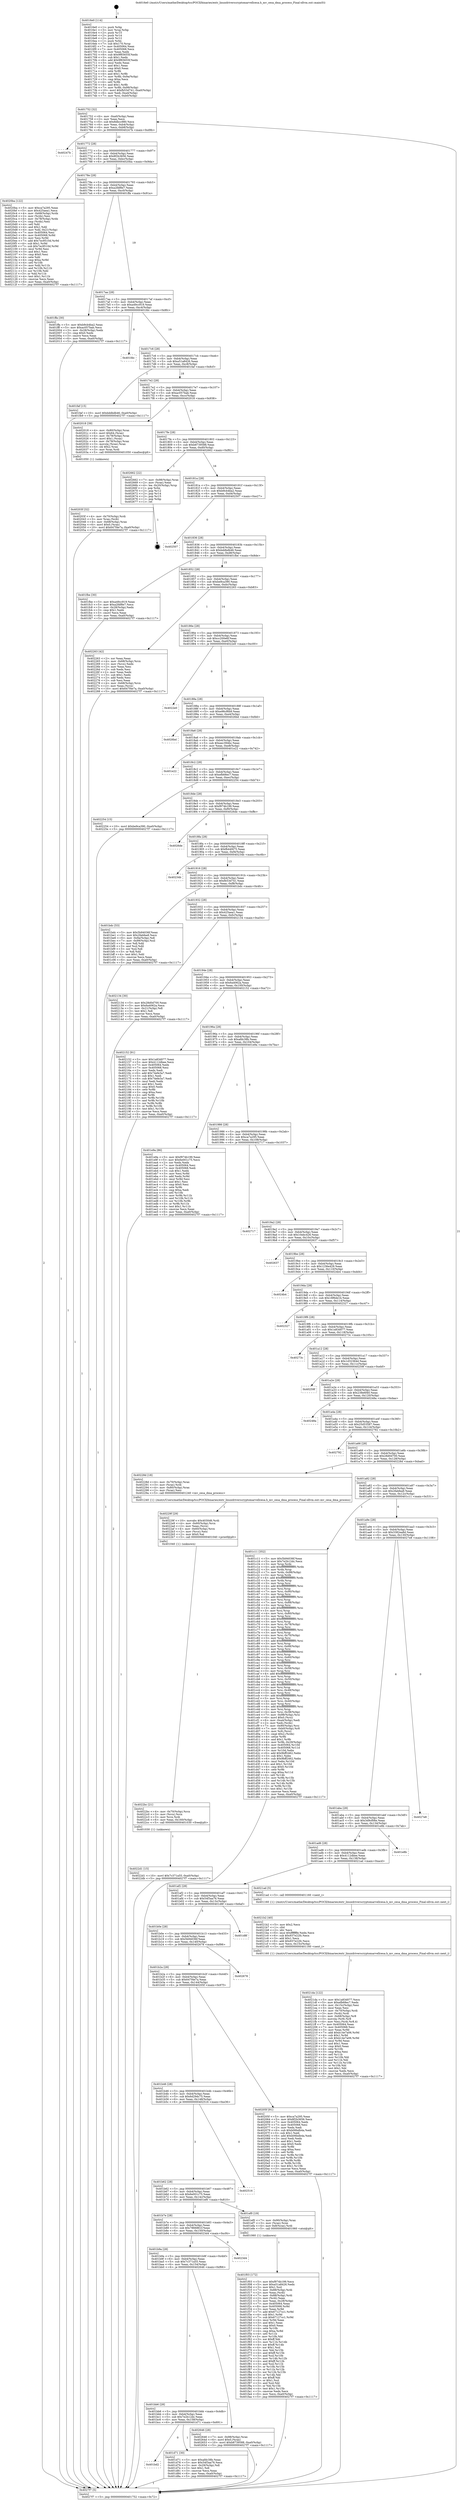 digraph "0x4016e0" {
  label = "0x4016e0 (/mnt/c/Users/mathe/Desktop/tcc/POCII/binaries/extr_linuxdriverscryptomarvellcesa.h_mv_cesa_dma_process_Final-ollvm.out::main(0))"
  labelloc = "t"
  node[shape=record]

  Entry [label="",width=0.3,height=0.3,shape=circle,fillcolor=black,style=filled]
  "0x401752" [label="{
     0x401752 [32]\l
     | [instrs]\l
     &nbsp;&nbsp;0x401752 \<+6\>: mov -0xa0(%rbp),%eax\l
     &nbsp;&nbsp;0x401758 \<+2\>: mov %eax,%ecx\l
     &nbsp;&nbsp;0x40175a \<+6\>: sub $0x8dbcc980,%ecx\l
     &nbsp;&nbsp;0x401760 \<+6\>: mov %eax,-0xb4(%rbp)\l
     &nbsp;&nbsp;0x401766 \<+6\>: mov %ecx,-0xb8(%rbp)\l
     &nbsp;&nbsp;0x40176c \<+6\>: je 000000000040247b \<main+0xd9b\>\l
  }"]
  "0x40247b" [label="{
     0x40247b\l
  }", style=dashed]
  "0x401772" [label="{
     0x401772 [28]\l
     | [instrs]\l
     &nbsp;&nbsp;0x401772 \<+5\>: jmp 0000000000401777 \<main+0x97\>\l
     &nbsp;&nbsp;0x401777 \<+6\>: mov -0xb4(%rbp),%eax\l
     &nbsp;&nbsp;0x40177d \<+5\>: sub $0x8f2b3656,%eax\l
     &nbsp;&nbsp;0x401782 \<+6\>: mov %eax,-0xbc(%rbp)\l
     &nbsp;&nbsp;0x401788 \<+6\>: je 00000000004020ba \<main+0x9da\>\l
  }"]
  Exit [label="",width=0.3,height=0.3,shape=circle,fillcolor=black,style=filled,peripheries=2]
  "0x4020ba" [label="{
     0x4020ba [122]\l
     | [instrs]\l
     &nbsp;&nbsp;0x4020ba \<+5\>: mov $0xca7a295,%eax\l
     &nbsp;&nbsp;0x4020bf \<+5\>: mov $0x425aea1,%ecx\l
     &nbsp;&nbsp;0x4020c4 \<+4\>: mov -0x68(%rbp),%rdx\l
     &nbsp;&nbsp;0x4020c8 \<+2\>: mov (%rdx),%esi\l
     &nbsp;&nbsp;0x4020ca \<+4\>: mov -0x78(%rbp),%rdx\l
     &nbsp;&nbsp;0x4020ce \<+2\>: cmp (%rdx),%esi\l
     &nbsp;&nbsp;0x4020d0 \<+4\>: setl %dil\l
     &nbsp;&nbsp;0x4020d4 \<+4\>: and $0x1,%dil\l
     &nbsp;&nbsp;0x4020d8 \<+4\>: mov %dil,-0x21(%rbp)\l
     &nbsp;&nbsp;0x4020dc \<+7\>: mov 0x405064,%esi\l
     &nbsp;&nbsp;0x4020e3 \<+8\>: mov 0x405068,%r8d\l
     &nbsp;&nbsp;0x4020eb \<+3\>: mov %esi,%r9d\l
     &nbsp;&nbsp;0x4020ee \<+7\>: add $0x7ec9510d,%r9d\l
     &nbsp;&nbsp;0x4020f5 \<+4\>: sub $0x1,%r9d\l
     &nbsp;&nbsp;0x4020f9 \<+7\>: sub $0x7ec9510d,%r9d\l
     &nbsp;&nbsp;0x402100 \<+4\>: imul %r9d,%esi\l
     &nbsp;&nbsp;0x402104 \<+3\>: and $0x1,%esi\l
     &nbsp;&nbsp;0x402107 \<+3\>: cmp $0x0,%esi\l
     &nbsp;&nbsp;0x40210a \<+4\>: sete %dil\l
     &nbsp;&nbsp;0x40210e \<+4\>: cmp $0xa,%r8d\l
     &nbsp;&nbsp;0x402112 \<+4\>: setl %r10b\l
     &nbsp;&nbsp;0x402116 \<+3\>: mov %dil,%r11b\l
     &nbsp;&nbsp;0x402119 \<+3\>: and %r10b,%r11b\l
     &nbsp;&nbsp;0x40211c \<+3\>: xor %r10b,%dil\l
     &nbsp;&nbsp;0x40211f \<+3\>: or %dil,%r11b\l
     &nbsp;&nbsp;0x402122 \<+4\>: test $0x1,%r11b\l
     &nbsp;&nbsp;0x402126 \<+3\>: cmovne %ecx,%eax\l
     &nbsp;&nbsp;0x402129 \<+6\>: mov %eax,-0xa0(%rbp)\l
     &nbsp;&nbsp;0x40212f \<+5\>: jmp 00000000004027f7 \<main+0x1117\>\l
  }"]
  "0x40178e" [label="{
     0x40178e [28]\l
     | [instrs]\l
     &nbsp;&nbsp;0x40178e \<+5\>: jmp 0000000000401793 \<main+0xb3\>\l
     &nbsp;&nbsp;0x401793 \<+6\>: mov -0xb4(%rbp),%eax\l
     &nbsp;&nbsp;0x401799 \<+5\>: sub $0xa2fdf8e7,%eax\l
     &nbsp;&nbsp;0x40179e \<+6\>: mov %eax,-0xc0(%rbp)\l
     &nbsp;&nbsp;0x4017a4 \<+6\>: je 0000000000401ffa \<main+0x91a\>\l
  }"]
  "0x4022d1" [label="{
     0x4022d1 [15]\l
     | [instrs]\l
     &nbsp;&nbsp;0x4022d1 \<+10\>: movl $0x7c371a55,-0xa0(%rbp)\l
     &nbsp;&nbsp;0x4022db \<+5\>: jmp 00000000004027f7 \<main+0x1117\>\l
  }"]
  "0x401ffa" [label="{
     0x401ffa [30]\l
     | [instrs]\l
     &nbsp;&nbsp;0x401ffa \<+5\>: mov $0xb9cb4ba2,%eax\l
     &nbsp;&nbsp;0x401fff \<+5\>: mov $0xac057bab,%ecx\l
     &nbsp;&nbsp;0x402004 \<+3\>: mov -0x28(%rbp),%edx\l
     &nbsp;&nbsp;0x402007 \<+3\>: cmp $0x0,%edx\l
     &nbsp;&nbsp;0x40200a \<+3\>: cmove %ecx,%eax\l
     &nbsp;&nbsp;0x40200d \<+6\>: mov %eax,-0xa0(%rbp)\l
     &nbsp;&nbsp;0x402013 \<+5\>: jmp 00000000004027f7 \<main+0x1117\>\l
  }"]
  "0x4017aa" [label="{
     0x4017aa [28]\l
     | [instrs]\l
     &nbsp;&nbsp;0x4017aa \<+5\>: jmp 00000000004017af \<main+0xcf\>\l
     &nbsp;&nbsp;0x4017af \<+6\>: mov -0xb4(%rbp),%eax\l
     &nbsp;&nbsp;0x4017b5 \<+5\>: sub $0xa49cc919,%eax\l
     &nbsp;&nbsp;0x4017ba \<+6\>: mov %eax,-0xc4(%rbp)\l
     &nbsp;&nbsp;0x4017c0 \<+6\>: je 0000000000401fdc \<main+0x8fc\>\l
  }"]
  "0x4022bc" [label="{
     0x4022bc [21]\l
     | [instrs]\l
     &nbsp;&nbsp;0x4022bc \<+4\>: mov -0x70(%rbp),%rcx\l
     &nbsp;&nbsp;0x4022c0 \<+3\>: mov (%rcx),%rcx\l
     &nbsp;&nbsp;0x4022c3 \<+3\>: mov %rcx,%rdi\l
     &nbsp;&nbsp;0x4022c6 \<+6\>: mov %eax,-0x160(%rbp)\l
     &nbsp;&nbsp;0x4022cc \<+5\>: call 0000000000401030 \<free@plt\>\l
     | [calls]\l
     &nbsp;&nbsp;0x401030 \{1\} (unknown)\l
  }"]
  "0x401fdc" [label="{
     0x401fdc\l
  }", style=dashed]
  "0x4017c6" [label="{
     0x4017c6 [28]\l
     | [instrs]\l
     &nbsp;&nbsp;0x4017c6 \<+5\>: jmp 00000000004017cb \<main+0xeb\>\l
     &nbsp;&nbsp;0x4017cb \<+6\>: mov -0xb4(%rbp),%eax\l
     &nbsp;&nbsp;0x4017d1 \<+5\>: sub $0xa51a8426,%eax\l
     &nbsp;&nbsp;0x4017d6 \<+6\>: mov %eax,-0xc8(%rbp)\l
     &nbsp;&nbsp;0x4017dc \<+6\>: je 0000000000401faf \<main+0x8cf\>\l
  }"]
  "0x40229f" [label="{
     0x40229f [29]\l
     | [instrs]\l
     &nbsp;&nbsp;0x40229f \<+10\>: movabs $0x4030d6,%rdi\l
     &nbsp;&nbsp;0x4022a9 \<+4\>: mov -0x60(%rbp),%rcx\l
     &nbsp;&nbsp;0x4022ad \<+2\>: mov %eax,(%rcx)\l
     &nbsp;&nbsp;0x4022af \<+4\>: mov -0x60(%rbp),%rcx\l
     &nbsp;&nbsp;0x4022b3 \<+2\>: mov (%rcx),%esi\l
     &nbsp;&nbsp;0x4022b5 \<+2\>: mov $0x0,%al\l
     &nbsp;&nbsp;0x4022b7 \<+5\>: call 0000000000401040 \<printf@plt\>\l
     | [calls]\l
     &nbsp;&nbsp;0x401040 \{1\} (unknown)\l
  }"]
  "0x401faf" [label="{
     0x401faf [15]\l
     | [instrs]\l
     &nbsp;&nbsp;0x401faf \<+10\>: movl $0xbddbdb46,-0xa0(%rbp)\l
     &nbsp;&nbsp;0x401fb9 \<+5\>: jmp 00000000004027f7 \<main+0x1117\>\l
  }"]
  "0x4017e2" [label="{
     0x4017e2 [28]\l
     | [instrs]\l
     &nbsp;&nbsp;0x4017e2 \<+5\>: jmp 00000000004017e7 \<main+0x107\>\l
     &nbsp;&nbsp;0x4017e7 \<+6\>: mov -0xb4(%rbp),%eax\l
     &nbsp;&nbsp;0x4017ed \<+5\>: sub $0xac057bab,%eax\l
     &nbsp;&nbsp;0x4017f2 \<+6\>: mov %eax,-0xcc(%rbp)\l
     &nbsp;&nbsp;0x4017f8 \<+6\>: je 0000000000402018 \<main+0x938\>\l
  }"]
  "0x4021da" [label="{
     0x4021da [122]\l
     | [instrs]\l
     &nbsp;&nbsp;0x4021da \<+5\>: mov $0x1a83d077,%ecx\l
     &nbsp;&nbsp;0x4021df \<+5\>: mov $0xefb68ec7,%edx\l
     &nbsp;&nbsp;0x4021e4 \<+6\>: mov -0x15c(%rbp),%esi\l
     &nbsp;&nbsp;0x4021ea \<+3\>: imul %eax,%esi\l
     &nbsp;&nbsp;0x4021ed \<+4\>: mov -0x70(%rbp),%rdi\l
     &nbsp;&nbsp;0x4021f1 \<+3\>: mov (%rdi),%rdi\l
     &nbsp;&nbsp;0x4021f4 \<+4\>: mov -0x68(%rbp),%r8\l
     &nbsp;&nbsp;0x4021f8 \<+3\>: movslq (%r8),%r8\l
     &nbsp;&nbsp;0x4021fb \<+4\>: mov %esi,(%rdi,%r8,4)\l
     &nbsp;&nbsp;0x4021ff \<+7\>: mov 0x405064,%eax\l
     &nbsp;&nbsp;0x402206 \<+7\>: mov 0x405068,%esi\l
     &nbsp;&nbsp;0x40220d \<+3\>: mov %eax,%r9d\l
     &nbsp;&nbsp;0x402210 \<+7\>: add $0xb14e7a06,%r9d\l
     &nbsp;&nbsp;0x402217 \<+4\>: sub $0x1,%r9d\l
     &nbsp;&nbsp;0x40221b \<+7\>: sub $0xb14e7a06,%r9d\l
     &nbsp;&nbsp;0x402222 \<+4\>: imul %r9d,%eax\l
     &nbsp;&nbsp;0x402226 \<+3\>: and $0x1,%eax\l
     &nbsp;&nbsp;0x402229 \<+3\>: cmp $0x0,%eax\l
     &nbsp;&nbsp;0x40222c \<+4\>: sete %r10b\l
     &nbsp;&nbsp;0x402230 \<+3\>: cmp $0xa,%esi\l
     &nbsp;&nbsp;0x402233 \<+4\>: setl %r11b\l
     &nbsp;&nbsp;0x402237 \<+3\>: mov %r10b,%bl\l
     &nbsp;&nbsp;0x40223a \<+3\>: and %r11b,%bl\l
     &nbsp;&nbsp;0x40223d \<+3\>: xor %r11b,%r10b\l
     &nbsp;&nbsp;0x402240 \<+3\>: or %r10b,%bl\l
     &nbsp;&nbsp;0x402243 \<+3\>: test $0x1,%bl\l
     &nbsp;&nbsp;0x402246 \<+3\>: cmovne %edx,%ecx\l
     &nbsp;&nbsp;0x402249 \<+6\>: mov %ecx,-0xa0(%rbp)\l
     &nbsp;&nbsp;0x40224f \<+5\>: jmp 00000000004027f7 \<main+0x1117\>\l
  }"]
  "0x402018" [label="{
     0x402018 [39]\l
     | [instrs]\l
     &nbsp;&nbsp;0x402018 \<+4\>: mov -0x80(%rbp),%rax\l
     &nbsp;&nbsp;0x40201c \<+6\>: movl $0x64,(%rax)\l
     &nbsp;&nbsp;0x402022 \<+4\>: mov -0x78(%rbp),%rax\l
     &nbsp;&nbsp;0x402026 \<+6\>: movl $0x1,(%rax)\l
     &nbsp;&nbsp;0x40202c \<+4\>: mov -0x78(%rbp),%rax\l
     &nbsp;&nbsp;0x402030 \<+3\>: movslq (%rax),%rax\l
     &nbsp;&nbsp;0x402033 \<+4\>: shl $0x2,%rax\l
     &nbsp;&nbsp;0x402037 \<+3\>: mov %rax,%rdi\l
     &nbsp;&nbsp;0x40203a \<+5\>: call 0000000000401050 \<malloc@plt\>\l
     | [calls]\l
     &nbsp;&nbsp;0x401050 \{1\} (unknown)\l
  }"]
  "0x4017fe" [label="{
     0x4017fe [28]\l
     | [instrs]\l
     &nbsp;&nbsp;0x4017fe \<+5\>: jmp 0000000000401803 \<main+0x123\>\l
     &nbsp;&nbsp;0x401803 \<+6\>: mov -0xb4(%rbp),%eax\l
     &nbsp;&nbsp;0x401809 \<+5\>: sub $0xb8739588,%eax\l
     &nbsp;&nbsp;0x40180e \<+6\>: mov %eax,-0xd0(%rbp)\l
     &nbsp;&nbsp;0x401814 \<+6\>: je 0000000000402662 \<main+0xf82\>\l
  }"]
  "0x4021b2" [label="{
     0x4021b2 [40]\l
     | [instrs]\l
     &nbsp;&nbsp;0x4021b2 \<+5\>: mov $0x2,%ecx\l
     &nbsp;&nbsp;0x4021b7 \<+1\>: cltd\l
     &nbsp;&nbsp;0x4021b8 \<+2\>: idiv %ecx\l
     &nbsp;&nbsp;0x4021ba \<+6\>: imul $0xfffffffe,%edx,%ecx\l
     &nbsp;&nbsp;0x4021c0 \<+6\>: sub $0x937e22fc,%ecx\l
     &nbsp;&nbsp;0x4021c6 \<+3\>: add $0x1,%ecx\l
     &nbsp;&nbsp;0x4021c9 \<+6\>: add $0x937e22fc,%ecx\l
     &nbsp;&nbsp;0x4021cf \<+6\>: mov %ecx,-0x15c(%rbp)\l
     &nbsp;&nbsp;0x4021d5 \<+5\>: call 0000000000401160 \<next_i\>\l
     | [calls]\l
     &nbsp;&nbsp;0x401160 \{1\} (/mnt/c/Users/mathe/Desktop/tcc/POCII/binaries/extr_linuxdriverscryptomarvellcesa.h_mv_cesa_dma_process_Final-ollvm.out::next_i)\l
  }"]
  "0x402662" [label="{
     0x402662 [22]\l
     | [instrs]\l
     &nbsp;&nbsp;0x402662 \<+7\>: mov -0x98(%rbp),%rax\l
     &nbsp;&nbsp;0x402669 \<+2\>: mov (%rax),%eax\l
     &nbsp;&nbsp;0x40266b \<+4\>: lea -0x20(%rbp),%rsp\l
     &nbsp;&nbsp;0x40266f \<+1\>: pop %rbx\l
     &nbsp;&nbsp;0x402670 \<+2\>: pop %r12\l
     &nbsp;&nbsp;0x402672 \<+2\>: pop %r14\l
     &nbsp;&nbsp;0x402674 \<+2\>: pop %r15\l
     &nbsp;&nbsp;0x402676 \<+1\>: pop %rbp\l
     &nbsp;&nbsp;0x402677 \<+1\>: ret\l
  }"]
  "0x40181a" [label="{
     0x40181a [28]\l
     | [instrs]\l
     &nbsp;&nbsp;0x40181a \<+5\>: jmp 000000000040181f \<main+0x13f\>\l
     &nbsp;&nbsp;0x40181f \<+6\>: mov -0xb4(%rbp),%eax\l
     &nbsp;&nbsp;0x401825 \<+5\>: sub $0xb9cb4ba2,%eax\l
     &nbsp;&nbsp;0x40182a \<+6\>: mov %eax,-0xd4(%rbp)\l
     &nbsp;&nbsp;0x401830 \<+6\>: je 0000000000402507 \<main+0xe27\>\l
  }"]
  "0x40203f" [label="{
     0x40203f [32]\l
     | [instrs]\l
     &nbsp;&nbsp;0x40203f \<+4\>: mov -0x70(%rbp),%rdi\l
     &nbsp;&nbsp;0x402043 \<+3\>: mov %rax,(%rdi)\l
     &nbsp;&nbsp;0x402046 \<+4\>: mov -0x68(%rbp),%rax\l
     &nbsp;&nbsp;0x40204a \<+6\>: movl $0x0,(%rax)\l
     &nbsp;&nbsp;0x402050 \<+10\>: movl $0x647f4e7a,-0xa0(%rbp)\l
     &nbsp;&nbsp;0x40205a \<+5\>: jmp 00000000004027f7 \<main+0x1117\>\l
  }"]
  "0x402507" [label="{
     0x402507\l
  }", style=dashed]
  "0x401836" [label="{
     0x401836 [28]\l
     | [instrs]\l
     &nbsp;&nbsp;0x401836 \<+5\>: jmp 000000000040183b \<main+0x15b\>\l
     &nbsp;&nbsp;0x40183b \<+6\>: mov -0xb4(%rbp),%eax\l
     &nbsp;&nbsp;0x401841 \<+5\>: sub $0xbddbdb46,%eax\l
     &nbsp;&nbsp;0x401846 \<+6\>: mov %eax,-0xd8(%rbp)\l
     &nbsp;&nbsp;0x40184c \<+6\>: je 0000000000401fbe \<main+0x8de\>\l
  }"]
  "0x401f03" [label="{
     0x401f03 [172]\l
     | [instrs]\l
     &nbsp;&nbsp;0x401f03 \<+5\>: mov $0xf974b199,%ecx\l
     &nbsp;&nbsp;0x401f08 \<+5\>: mov $0xa51a8426,%edx\l
     &nbsp;&nbsp;0x401f0d \<+3\>: mov $0x1,%sil\l
     &nbsp;&nbsp;0x401f10 \<+7\>: mov -0x88(%rbp),%rdi\l
     &nbsp;&nbsp;0x401f17 \<+2\>: mov %eax,(%rdi)\l
     &nbsp;&nbsp;0x401f19 \<+7\>: mov -0x88(%rbp),%rdi\l
     &nbsp;&nbsp;0x401f20 \<+2\>: mov (%rdi),%eax\l
     &nbsp;&nbsp;0x401f22 \<+3\>: mov %eax,-0x28(%rbp)\l
     &nbsp;&nbsp;0x401f25 \<+7\>: mov 0x405064,%eax\l
     &nbsp;&nbsp;0x401f2c \<+8\>: mov 0x405068,%r8d\l
     &nbsp;&nbsp;0x401f34 \<+3\>: mov %eax,%r9d\l
     &nbsp;&nbsp;0x401f37 \<+7\>: add $0x67127cc1,%r9d\l
     &nbsp;&nbsp;0x401f3e \<+4\>: sub $0x1,%r9d\l
     &nbsp;&nbsp;0x401f42 \<+7\>: sub $0x67127cc1,%r9d\l
     &nbsp;&nbsp;0x401f49 \<+4\>: imul %r9d,%eax\l
     &nbsp;&nbsp;0x401f4d \<+3\>: and $0x1,%eax\l
     &nbsp;&nbsp;0x401f50 \<+3\>: cmp $0x0,%eax\l
     &nbsp;&nbsp;0x401f53 \<+4\>: sete %r10b\l
     &nbsp;&nbsp;0x401f57 \<+4\>: cmp $0xa,%r8d\l
     &nbsp;&nbsp;0x401f5b \<+4\>: setl %r11b\l
     &nbsp;&nbsp;0x401f5f \<+3\>: mov %r10b,%bl\l
     &nbsp;&nbsp;0x401f62 \<+3\>: xor $0xff,%bl\l
     &nbsp;&nbsp;0x401f65 \<+3\>: mov %r11b,%r14b\l
     &nbsp;&nbsp;0x401f68 \<+4\>: xor $0xff,%r14b\l
     &nbsp;&nbsp;0x401f6c \<+4\>: xor $0x1,%sil\l
     &nbsp;&nbsp;0x401f70 \<+3\>: mov %bl,%r15b\l
     &nbsp;&nbsp;0x401f73 \<+4\>: and $0xff,%r15b\l
     &nbsp;&nbsp;0x401f77 \<+3\>: and %sil,%r10b\l
     &nbsp;&nbsp;0x401f7a \<+3\>: mov %r14b,%r12b\l
     &nbsp;&nbsp;0x401f7d \<+4\>: and $0xff,%r12b\l
     &nbsp;&nbsp;0x401f81 \<+3\>: and %sil,%r11b\l
     &nbsp;&nbsp;0x401f84 \<+3\>: or %r10b,%r15b\l
     &nbsp;&nbsp;0x401f87 \<+3\>: or %r11b,%r12b\l
     &nbsp;&nbsp;0x401f8a \<+3\>: xor %r12b,%r15b\l
     &nbsp;&nbsp;0x401f8d \<+3\>: or %r14b,%bl\l
     &nbsp;&nbsp;0x401f90 \<+3\>: xor $0xff,%bl\l
     &nbsp;&nbsp;0x401f93 \<+4\>: or $0x1,%sil\l
     &nbsp;&nbsp;0x401f97 \<+3\>: and %sil,%bl\l
     &nbsp;&nbsp;0x401f9a \<+3\>: or %bl,%r15b\l
     &nbsp;&nbsp;0x401f9d \<+4\>: test $0x1,%r15b\l
     &nbsp;&nbsp;0x401fa1 \<+3\>: cmovne %edx,%ecx\l
     &nbsp;&nbsp;0x401fa4 \<+6\>: mov %ecx,-0xa0(%rbp)\l
     &nbsp;&nbsp;0x401faa \<+5\>: jmp 00000000004027f7 \<main+0x1117\>\l
  }"]
  "0x401fbe" [label="{
     0x401fbe [30]\l
     | [instrs]\l
     &nbsp;&nbsp;0x401fbe \<+5\>: mov $0xa49cc919,%eax\l
     &nbsp;&nbsp;0x401fc3 \<+5\>: mov $0xa2fdf8e7,%ecx\l
     &nbsp;&nbsp;0x401fc8 \<+3\>: mov -0x28(%rbp),%edx\l
     &nbsp;&nbsp;0x401fcb \<+3\>: cmp $0x1,%edx\l
     &nbsp;&nbsp;0x401fce \<+3\>: cmovl %ecx,%eax\l
     &nbsp;&nbsp;0x401fd1 \<+6\>: mov %eax,-0xa0(%rbp)\l
     &nbsp;&nbsp;0x401fd7 \<+5\>: jmp 00000000004027f7 \<main+0x1117\>\l
  }"]
  "0x401852" [label="{
     0x401852 [28]\l
     | [instrs]\l
     &nbsp;&nbsp;0x401852 \<+5\>: jmp 0000000000401857 \<main+0x177\>\l
     &nbsp;&nbsp;0x401857 \<+6\>: mov -0xb4(%rbp),%eax\l
     &nbsp;&nbsp;0x40185d \<+5\>: sub $0xbe9ca390,%eax\l
     &nbsp;&nbsp;0x401862 \<+6\>: mov %eax,-0xdc(%rbp)\l
     &nbsp;&nbsp;0x401868 \<+6\>: je 0000000000402263 \<main+0xb83\>\l
  }"]
  "0x401bd2" [label="{
     0x401bd2\l
  }", style=dashed]
  "0x402263" [label="{
     0x402263 [42]\l
     | [instrs]\l
     &nbsp;&nbsp;0x402263 \<+2\>: xor %eax,%eax\l
     &nbsp;&nbsp;0x402265 \<+4\>: mov -0x68(%rbp),%rcx\l
     &nbsp;&nbsp;0x402269 \<+2\>: mov (%rcx),%edx\l
     &nbsp;&nbsp;0x40226b \<+2\>: mov %eax,%esi\l
     &nbsp;&nbsp;0x40226d \<+2\>: sub %edx,%esi\l
     &nbsp;&nbsp;0x40226f \<+2\>: mov %eax,%edx\l
     &nbsp;&nbsp;0x402271 \<+3\>: sub $0x1,%edx\l
     &nbsp;&nbsp;0x402274 \<+2\>: add %edx,%esi\l
     &nbsp;&nbsp;0x402276 \<+2\>: sub %esi,%eax\l
     &nbsp;&nbsp;0x402278 \<+4\>: mov -0x68(%rbp),%rcx\l
     &nbsp;&nbsp;0x40227c \<+2\>: mov %eax,(%rcx)\l
     &nbsp;&nbsp;0x40227e \<+10\>: movl $0x647f4e7a,-0xa0(%rbp)\l
     &nbsp;&nbsp;0x402288 \<+5\>: jmp 00000000004027f7 \<main+0x1117\>\l
  }"]
  "0x40186e" [label="{
     0x40186e [28]\l
     | [instrs]\l
     &nbsp;&nbsp;0x40186e \<+5\>: jmp 0000000000401873 \<main+0x193\>\l
     &nbsp;&nbsp;0x401873 \<+6\>: mov -0xb4(%rbp),%eax\l
     &nbsp;&nbsp;0x401879 \<+5\>: sub $0xcc200e6f,%eax\l
     &nbsp;&nbsp;0x40187e \<+6\>: mov %eax,-0xe0(%rbp)\l
     &nbsp;&nbsp;0x401884 \<+6\>: je 00000000004022e0 \<main+0xc00\>\l
  }"]
  "0x401d71" [label="{
     0x401d71 [30]\l
     | [instrs]\l
     &nbsp;&nbsp;0x401d71 \<+5\>: mov $0xafdc38b,%eax\l
     &nbsp;&nbsp;0x401d76 \<+5\>: mov $0x54f3aa76,%ecx\l
     &nbsp;&nbsp;0x401d7b \<+3\>: mov -0x29(%rbp),%dl\l
     &nbsp;&nbsp;0x401d7e \<+3\>: test $0x1,%dl\l
     &nbsp;&nbsp;0x401d81 \<+3\>: cmovne %ecx,%eax\l
     &nbsp;&nbsp;0x401d84 \<+6\>: mov %eax,-0xa0(%rbp)\l
     &nbsp;&nbsp;0x401d8a \<+5\>: jmp 00000000004027f7 \<main+0x1117\>\l
  }"]
  "0x4022e0" [label="{
     0x4022e0\l
  }", style=dashed]
  "0x40188a" [label="{
     0x40188a [28]\l
     | [instrs]\l
     &nbsp;&nbsp;0x40188a \<+5\>: jmp 000000000040188f \<main+0x1af\>\l
     &nbsp;&nbsp;0x40188f \<+6\>: mov -0xb4(%rbp),%eax\l
     &nbsp;&nbsp;0x401895 \<+5\>: sub $0xe96cf6b9,%eax\l
     &nbsp;&nbsp;0x40189a \<+6\>: mov %eax,-0xe4(%rbp)\l
     &nbsp;&nbsp;0x4018a0 \<+6\>: je 00000000004026bd \<main+0xfdd\>\l
  }"]
  "0x401bb6" [label="{
     0x401bb6 [28]\l
     | [instrs]\l
     &nbsp;&nbsp;0x401bb6 \<+5\>: jmp 0000000000401bbb \<main+0x4db\>\l
     &nbsp;&nbsp;0x401bbb \<+6\>: mov -0xb4(%rbp),%eax\l
     &nbsp;&nbsp;0x401bc1 \<+5\>: sub $0x7e2b12dc,%eax\l
     &nbsp;&nbsp;0x401bc6 \<+6\>: mov %eax,-0x158(%rbp)\l
     &nbsp;&nbsp;0x401bcc \<+6\>: je 0000000000401d71 \<main+0x691\>\l
  }"]
  "0x4026bd" [label="{
     0x4026bd\l
  }", style=dashed]
  "0x4018a6" [label="{
     0x4018a6 [28]\l
     | [instrs]\l
     &nbsp;&nbsp;0x4018a6 \<+5\>: jmp 00000000004018ab \<main+0x1cb\>\l
     &nbsp;&nbsp;0x4018ab \<+6\>: mov -0xb4(%rbp),%eax\l
     &nbsp;&nbsp;0x4018b1 \<+5\>: sub $0xeec394bc,%eax\l
     &nbsp;&nbsp;0x4018b6 \<+6\>: mov %eax,-0xe8(%rbp)\l
     &nbsp;&nbsp;0x4018bc \<+6\>: je 0000000000401e22 \<main+0x742\>\l
  }"]
  "0x402646" [label="{
     0x402646 [28]\l
     | [instrs]\l
     &nbsp;&nbsp;0x402646 \<+7\>: mov -0x98(%rbp),%rax\l
     &nbsp;&nbsp;0x40264d \<+6\>: movl $0x0,(%rax)\l
     &nbsp;&nbsp;0x402653 \<+10\>: movl $0xb8739588,-0xa0(%rbp)\l
     &nbsp;&nbsp;0x40265d \<+5\>: jmp 00000000004027f7 \<main+0x1117\>\l
  }"]
  "0x401e22" [label="{
     0x401e22\l
  }", style=dashed]
  "0x4018c2" [label="{
     0x4018c2 [28]\l
     | [instrs]\l
     &nbsp;&nbsp;0x4018c2 \<+5\>: jmp 00000000004018c7 \<main+0x1e7\>\l
     &nbsp;&nbsp;0x4018c7 \<+6\>: mov -0xb4(%rbp),%eax\l
     &nbsp;&nbsp;0x4018cd \<+5\>: sub $0xefb68ec7,%eax\l
     &nbsp;&nbsp;0x4018d2 \<+6\>: mov %eax,-0xec(%rbp)\l
     &nbsp;&nbsp;0x4018d8 \<+6\>: je 0000000000402254 \<main+0xb74\>\l
  }"]
  "0x401b9a" [label="{
     0x401b9a [28]\l
     | [instrs]\l
     &nbsp;&nbsp;0x401b9a \<+5\>: jmp 0000000000401b9f \<main+0x4bf\>\l
     &nbsp;&nbsp;0x401b9f \<+6\>: mov -0xb4(%rbp),%eax\l
     &nbsp;&nbsp;0x401ba5 \<+5\>: sub $0x7c371a55,%eax\l
     &nbsp;&nbsp;0x401baa \<+6\>: mov %eax,-0x154(%rbp)\l
     &nbsp;&nbsp;0x401bb0 \<+6\>: je 0000000000402646 \<main+0xf66\>\l
  }"]
  "0x402254" [label="{
     0x402254 [15]\l
     | [instrs]\l
     &nbsp;&nbsp;0x402254 \<+10\>: movl $0xbe9ca390,-0xa0(%rbp)\l
     &nbsp;&nbsp;0x40225e \<+5\>: jmp 00000000004027f7 \<main+0x1117\>\l
  }"]
  "0x4018de" [label="{
     0x4018de [28]\l
     | [instrs]\l
     &nbsp;&nbsp;0x4018de \<+5\>: jmp 00000000004018e3 \<main+0x203\>\l
     &nbsp;&nbsp;0x4018e3 \<+6\>: mov -0xb4(%rbp),%eax\l
     &nbsp;&nbsp;0x4018e9 \<+5\>: sub $0xf974b199,%eax\l
     &nbsp;&nbsp;0x4018ee \<+6\>: mov %eax,-0xf0(%rbp)\l
     &nbsp;&nbsp;0x4018f4 \<+6\>: je 00000000004026de \<main+0xffe\>\l
  }"]
  "0x4023d4" [label="{
     0x4023d4\l
  }", style=dashed]
  "0x4026de" [label="{
     0x4026de\l
  }", style=dashed]
  "0x4018fa" [label="{
     0x4018fa [28]\l
     | [instrs]\l
     &nbsp;&nbsp;0x4018fa \<+5\>: jmp 00000000004018ff \<main+0x21f\>\l
     &nbsp;&nbsp;0x4018ff \<+6\>: mov -0xb4(%rbp),%eax\l
     &nbsp;&nbsp;0x401905 \<+5\>: sub $0xfb44f475,%eax\l
     &nbsp;&nbsp;0x40190a \<+6\>: mov %eax,-0xf4(%rbp)\l
     &nbsp;&nbsp;0x401910 \<+6\>: je 000000000040234b \<main+0xc6b\>\l
  }"]
  "0x401b7e" [label="{
     0x401b7e [28]\l
     | [instrs]\l
     &nbsp;&nbsp;0x401b7e \<+5\>: jmp 0000000000401b83 \<main+0x4a3\>\l
     &nbsp;&nbsp;0x401b83 \<+6\>: mov -0xb4(%rbp),%eax\l
     &nbsp;&nbsp;0x401b89 \<+5\>: sub $0x7866861f,%eax\l
     &nbsp;&nbsp;0x401b8e \<+6\>: mov %eax,-0x150(%rbp)\l
     &nbsp;&nbsp;0x401b94 \<+6\>: je 00000000004023d4 \<main+0xcf4\>\l
  }"]
  "0x40234b" [label="{
     0x40234b\l
  }", style=dashed]
  "0x401916" [label="{
     0x401916 [28]\l
     | [instrs]\l
     &nbsp;&nbsp;0x401916 \<+5\>: jmp 000000000040191b \<main+0x23b\>\l
     &nbsp;&nbsp;0x40191b \<+6\>: mov -0xb4(%rbp),%eax\l
     &nbsp;&nbsp;0x401921 \<+5\>: sub $0xfb53d741,%eax\l
     &nbsp;&nbsp;0x401926 \<+6\>: mov %eax,-0xf8(%rbp)\l
     &nbsp;&nbsp;0x40192c \<+6\>: je 0000000000401bdc \<main+0x4fc\>\l
  }"]
  "0x401ef0" [label="{
     0x401ef0 [19]\l
     | [instrs]\l
     &nbsp;&nbsp;0x401ef0 \<+7\>: mov -0x90(%rbp),%rax\l
     &nbsp;&nbsp;0x401ef7 \<+3\>: mov (%rax),%rax\l
     &nbsp;&nbsp;0x401efa \<+4\>: mov 0x8(%rax),%rdi\l
     &nbsp;&nbsp;0x401efe \<+5\>: call 0000000000401060 \<atoi@plt\>\l
     | [calls]\l
     &nbsp;&nbsp;0x401060 \{1\} (unknown)\l
  }"]
  "0x401bdc" [label="{
     0x401bdc [53]\l
     | [instrs]\l
     &nbsp;&nbsp;0x401bdc \<+5\>: mov $0x5b94036f,%eax\l
     &nbsp;&nbsp;0x401be1 \<+5\>: mov $0x2fabfea9,%ecx\l
     &nbsp;&nbsp;0x401be6 \<+6\>: mov -0x9a(%rbp),%dl\l
     &nbsp;&nbsp;0x401bec \<+7\>: mov -0x99(%rbp),%sil\l
     &nbsp;&nbsp;0x401bf3 \<+3\>: mov %dl,%dil\l
     &nbsp;&nbsp;0x401bf6 \<+3\>: and %sil,%dil\l
     &nbsp;&nbsp;0x401bf9 \<+3\>: xor %sil,%dl\l
     &nbsp;&nbsp;0x401bfc \<+3\>: or %dl,%dil\l
     &nbsp;&nbsp;0x401bff \<+4\>: test $0x1,%dil\l
     &nbsp;&nbsp;0x401c03 \<+3\>: cmovne %ecx,%eax\l
     &nbsp;&nbsp;0x401c06 \<+6\>: mov %eax,-0xa0(%rbp)\l
     &nbsp;&nbsp;0x401c0c \<+5\>: jmp 00000000004027f7 \<main+0x1117\>\l
  }"]
  "0x401932" [label="{
     0x401932 [28]\l
     | [instrs]\l
     &nbsp;&nbsp;0x401932 \<+5\>: jmp 0000000000401937 \<main+0x257\>\l
     &nbsp;&nbsp;0x401937 \<+6\>: mov -0xb4(%rbp),%eax\l
     &nbsp;&nbsp;0x40193d \<+5\>: sub $0x425aea1,%eax\l
     &nbsp;&nbsp;0x401942 \<+6\>: mov %eax,-0xfc(%rbp)\l
     &nbsp;&nbsp;0x401948 \<+6\>: je 0000000000402134 \<main+0xa54\>\l
  }"]
  "0x4027f7" [label="{
     0x4027f7 [5]\l
     | [instrs]\l
     &nbsp;&nbsp;0x4027f7 \<+5\>: jmp 0000000000401752 \<main+0x72\>\l
  }"]
  "0x4016e0" [label="{
     0x4016e0 [114]\l
     | [instrs]\l
     &nbsp;&nbsp;0x4016e0 \<+1\>: push %rbp\l
     &nbsp;&nbsp;0x4016e1 \<+3\>: mov %rsp,%rbp\l
     &nbsp;&nbsp;0x4016e4 \<+2\>: push %r15\l
     &nbsp;&nbsp;0x4016e6 \<+2\>: push %r14\l
     &nbsp;&nbsp;0x4016e8 \<+2\>: push %r12\l
     &nbsp;&nbsp;0x4016ea \<+1\>: push %rbx\l
     &nbsp;&nbsp;0x4016eb \<+7\>: sub $0x170,%rsp\l
     &nbsp;&nbsp;0x4016f2 \<+7\>: mov 0x405064,%eax\l
     &nbsp;&nbsp;0x4016f9 \<+7\>: mov 0x405068,%ecx\l
     &nbsp;&nbsp;0x401700 \<+2\>: mov %eax,%edx\l
     &nbsp;&nbsp;0x401702 \<+6\>: sub $0x9f65655f,%edx\l
     &nbsp;&nbsp;0x401708 \<+3\>: sub $0x1,%edx\l
     &nbsp;&nbsp;0x40170b \<+6\>: add $0x9f65655f,%edx\l
     &nbsp;&nbsp;0x401711 \<+3\>: imul %edx,%eax\l
     &nbsp;&nbsp;0x401714 \<+3\>: and $0x1,%eax\l
     &nbsp;&nbsp;0x401717 \<+3\>: cmp $0x0,%eax\l
     &nbsp;&nbsp;0x40171a \<+4\>: sete %r8b\l
     &nbsp;&nbsp;0x40171e \<+4\>: and $0x1,%r8b\l
     &nbsp;&nbsp;0x401722 \<+7\>: mov %r8b,-0x9a(%rbp)\l
     &nbsp;&nbsp;0x401729 \<+3\>: cmp $0xa,%ecx\l
     &nbsp;&nbsp;0x40172c \<+4\>: setl %r8b\l
     &nbsp;&nbsp;0x401730 \<+4\>: and $0x1,%r8b\l
     &nbsp;&nbsp;0x401734 \<+7\>: mov %r8b,-0x99(%rbp)\l
     &nbsp;&nbsp;0x40173b \<+10\>: movl $0xfb53d741,-0xa0(%rbp)\l
     &nbsp;&nbsp;0x401745 \<+6\>: mov %edi,-0xa4(%rbp)\l
     &nbsp;&nbsp;0x40174b \<+7\>: mov %rsi,-0xb0(%rbp)\l
  }"]
  "0x401b62" [label="{
     0x401b62 [28]\l
     | [instrs]\l
     &nbsp;&nbsp;0x401b62 \<+5\>: jmp 0000000000401b67 \<main+0x487\>\l
     &nbsp;&nbsp;0x401b67 \<+6\>: mov -0xb4(%rbp),%eax\l
     &nbsp;&nbsp;0x401b6d \<+5\>: sub $0x6e001c75,%eax\l
     &nbsp;&nbsp;0x401b72 \<+6\>: mov %eax,-0x14c(%rbp)\l
     &nbsp;&nbsp;0x401b78 \<+6\>: je 0000000000401ef0 \<main+0x810\>\l
  }"]
  "0x402134" [label="{
     0x402134 [30]\l
     | [instrs]\l
     &nbsp;&nbsp;0x402134 \<+5\>: mov $0x28d0d700,%eax\l
     &nbsp;&nbsp;0x402139 \<+5\>: mov $0x6a4062a,%ecx\l
     &nbsp;&nbsp;0x40213e \<+3\>: mov -0x21(%rbp),%dl\l
     &nbsp;&nbsp;0x402141 \<+3\>: test $0x1,%dl\l
     &nbsp;&nbsp;0x402144 \<+3\>: cmovne %ecx,%eax\l
     &nbsp;&nbsp;0x402147 \<+6\>: mov %eax,-0xa0(%rbp)\l
     &nbsp;&nbsp;0x40214d \<+5\>: jmp 00000000004027f7 \<main+0x1117\>\l
  }"]
  "0x40194e" [label="{
     0x40194e [28]\l
     | [instrs]\l
     &nbsp;&nbsp;0x40194e \<+5\>: jmp 0000000000401953 \<main+0x273\>\l
     &nbsp;&nbsp;0x401953 \<+6\>: mov -0xb4(%rbp),%eax\l
     &nbsp;&nbsp;0x401959 \<+5\>: sub $0x6a4062a,%eax\l
     &nbsp;&nbsp;0x40195e \<+6\>: mov %eax,-0x100(%rbp)\l
     &nbsp;&nbsp;0x401964 \<+6\>: je 0000000000402152 \<main+0xa72\>\l
  }"]
  "0x402516" [label="{
     0x402516\l
  }", style=dashed]
  "0x402152" [label="{
     0x402152 [91]\l
     | [instrs]\l
     &nbsp;&nbsp;0x402152 \<+5\>: mov $0x1a83d077,%eax\l
     &nbsp;&nbsp;0x402157 \<+5\>: mov $0x4112dbee,%ecx\l
     &nbsp;&nbsp;0x40215c \<+7\>: mov 0x405064,%edx\l
     &nbsp;&nbsp;0x402163 \<+7\>: mov 0x405068,%esi\l
     &nbsp;&nbsp;0x40216a \<+2\>: mov %edx,%edi\l
     &nbsp;&nbsp;0x40216c \<+6\>: add $0x74efe3a7,%edi\l
     &nbsp;&nbsp;0x402172 \<+3\>: sub $0x1,%edi\l
     &nbsp;&nbsp;0x402175 \<+6\>: sub $0x74efe3a7,%edi\l
     &nbsp;&nbsp;0x40217b \<+3\>: imul %edi,%edx\l
     &nbsp;&nbsp;0x40217e \<+3\>: and $0x1,%edx\l
     &nbsp;&nbsp;0x402181 \<+3\>: cmp $0x0,%edx\l
     &nbsp;&nbsp;0x402184 \<+4\>: sete %r8b\l
     &nbsp;&nbsp;0x402188 \<+3\>: cmp $0xa,%esi\l
     &nbsp;&nbsp;0x40218b \<+4\>: setl %r9b\l
     &nbsp;&nbsp;0x40218f \<+3\>: mov %r8b,%r10b\l
     &nbsp;&nbsp;0x402192 \<+3\>: and %r9b,%r10b\l
     &nbsp;&nbsp;0x402195 \<+3\>: xor %r9b,%r8b\l
     &nbsp;&nbsp;0x402198 \<+3\>: or %r8b,%r10b\l
     &nbsp;&nbsp;0x40219b \<+4\>: test $0x1,%r10b\l
     &nbsp;&nbsp;0x40219f \<+3\>: cmovne %ecx,%eax\l
     &nbsp;&nbsp;0x4021a2 \<+6\>: mov %eax,-0xa0(%rbp)\l
     &nbsp;&nbsp;0x4021a8 \<+5\>: jmp 00000000004027f7 \<main+0x1117\>\l
  }"]
  "0x40196a" [label="{
     0x40196a [28]\l
     | [instrs]\l
     &nbsp;&nbsp;0x40196a \<+5\>: jmp 000000000040196f \<main+0x28f\>\l
     &nbsp;&nbsp;0x40196f \<+6\>: mov -0xb4(%rbp),%eax\l
     &nbsp;&nbsp;0x401975 \<+5\>: sub $0xafdc38b,%eax\l
     &nbsp;&nbsp;0x40197a \<+6\>: mov %eax,-0x104(%rbp)\l
     &nbsp;&nbsp;0x401980 \<+6\>: je 0000000000401e9a \<main+0x7ba\>\l
  }"]
  "0x401b46" [label="{
     0x401b46 [28]\l
     | [instrs]\l
     &nbsp;&nbsp;0x401b46 \<+5\>: jmp 0000000000401b4b \<main+0x46b\>\l
     &nbsp;&nbsp;0x401b4b \<+6\>: mov -0xb4(%rbp),%eax\l
     &nbsp;&nbsp;0x401b51 \<+5\>: sub $0x6d29dc75,%eax\l
     &nbsp;&nbsp;0x401b56 \<+6\>: mov %eax,-0x148(%rbp)\l
     &nbsp;&nbsp;0x401b5c \<+6\>: je 0000000000402516 \<main+0xe36\>\l
  }"]
  "0x401e9a" [label="{
     0x401e9a [86]\l
     | [instrs]\l
     &nbsp;&nbsp;0x401e9a \<+5\>: mov $0xf974b199,%eax\l
     &nbsp;&nbsp;0x401e9f \<+5\>: mov $0x6e001c75,%ecx\l
     &nbsp;&nbsp;0x401ea4 \<+2\>: xor %edx,%edx\l
     &nbsp;&nbsp;0x401ea6 \<+7\>: mov 0x405064,%esi\l
     &nbsp;&nbsp;0x401ead \<+7\>: mov 0x405068,%edi\l
     &nbsp;&nbsp;0x401eb4 \<+3\>: sub $0x1,%edx\l
     &nbsp;&nbsp;0x401eb7 \<+3\>: mov %esi,%r8d\l
     &nbsp;&nbsp;0x401eba \<+3\>: add %edx,%r8d\l
     &nbsp;&nbsp;0x401ebd \<+4\>: imul %r8d,%esi\l
     &nbsp;&nbsp;0x401ec1 \<+3\>: and $0x1,%esi\l
     &nbsp;&nbsp;0x401ec4 \<+3\>: cmp $0x0,%esi\l
     &nbsp;&nbsp;0x401ec7 \<+4\>: sete %r9b\l
     &nbsp;&nbsp;0x401ecb \<+3\>: cmp $0xa,%edi\l
     &nbsp;&nbsp;0x401ece \<+4\>: setl %r10b\l
     &nbsp;&nbsp;0x401ed2 \<+3\>: mov %r9b,%r11b\l
     &nbsp;&nbsp;0x401ed5 \<+3\>: and %r10b,%r11b\l
     &nbsp;&nbsp;0x401ed8 \<+3\>: xor %r10b,%r9b\l
     &nbsp;&nbsp;0x401edb \<+3\>: or %r9b,%r11b\l
     &nbsp;&nbsp;0x401ede \<+4\>: test $0x1,%r11b\l
     &nbsp;&nbsp;0x401ee2 \<+3\>: cmovne %ecx,%eax\l
     &nbsp;&nbsp;0x401ee5 \<+6\>: mov %eax,-0xa0(%rbp)\l
     &nbsp;&nbsp;0x401eeb \<+5\>: jmp 00000000004027f7 \<main+0x1117\>\l
  }"]
  "0x401986" [label="{
     0x401986 [28]\l
     | [instrs]\l
     &nbsp;&nbsp;0x401986 \<+5\>: jmp 000000000040198b \<main+0x2ab\>\l
     &nbsp;&nbsp;0x40198b \<+6\>: mov -0xb4(%rbp),%eax\l
     &nbsp;&nbsp;0x401991 \<+5\>: sub $0xca7a295,%eax\l
     &nbsp;&nbsp;0x401996 \<+6\>: mov %eax,-0x108(%rbp)\l
     &nbsp;&nbsp;0x40199c \<+6\>: je 0000000000402717 \<main+0x1037\>\l
  }"]
  "0x40205f" [label="{
     0x40205f [91]\l
     | [instrs]\l
     &nbsp;&nbsp;0x40205f \<+5\>: mov $0xca7a295,%eax\l
     &nbsp;&nbsp;0x402064 \<+5\>: mov $0x8f2b3656,%ecx\l
     &nbsp;&nbsp;0x402069 \<+7\>: mov 0x405064,%edx\l
     &nbsp;&nbsp;0x402070 \<+7\>: mov 0x405068,%esi\l
     &nbsp;&nbsp;0x402077 \<+2\>: mov %edx,%edi\l
     &nbsp;&nbsp;0x402079 \<+6\>: sub $0xb06bdb4a,%edi\l
     &nbsp;&nbsp;0x40207f \<+3\>: sub $0x1,%edi\l
     &nbsp;&nbsp;0x402082 \<+6\>: add $0xb06bdb4a,%edi\l
     &nbsp;&nbsp;0x402088 \<+3\>: imul %edi,%edx\l
     &nbsp;&nbsp;0x40208b \<+3\>: and $0x1,%edx\l
     &nbsp;&nbsp;0x40208e \<+3\>: cmp $0x0,%edx\l
     &nbsp;&nbsp;0x402091 \<+4\>: sete %r8b\l
     &nbsp;&nbsp;0x402095 \<+3\>: cmp $0xa,%esi\l
     &nbsp;&nbsp;0x402098 \<+4\>: setl %r9b\l
     &nbsp;&nbsp;0x40209c \<+3\>: mov %r8b,%r10b\l
     &nbsp;&nbsp;0x40209f \<+3\>: and %r9b,%r10b\l
     &nbsp;&nbsp;0x4020a2 \<+3\>: xor %r9b,%r8b\l
     &nbsp;&nbsp;0x4020a5 \<+3\>: or %r8b,%r10b\l
     &nbsp;&nbsp;0x4020a8 \<+4\>: test $0x1,%r10b\l
     &nbsp;&nbsp;0x4020ac \<+3\>: cmovne %ecx,%eax\l
     &nbsp;&nbsp;0x4020af \<+6\>: mov %eax,-0xa0(%rbp)\l
     &nbsp;&nbsp;0x4020b5 \<+5\>: jmp 00000000004027f7 \<main+0x1117\>\l
  }"]
  "0x402717" [label="{
     0x402717\l
  }", style=dashed]
  "0x4019a2" [label="{
     0x4019a2 [28]\l
     | [instrs]\l
     &nbsp;&nbsp;0x4019a2 \<+5\>: jmp 00000000004019a7 \<main+0x2c7\>\l
     &nbsp;&nbsp;0x4019a7 \<+6\>: mov -0xb4(%rbp),%eax\l
     &nbsp;&nbsp;0x4019ad \<+5\>: sub $0x10ebc426,%eax\l
     &nbsp;&nbsp;0x4019b2 \<+6\>: mov %eax,-0x10c(%rbp)\l
     &nbsp;&nbsp;0x4019b8 \<+6\>: je 0000000000402637 \<main+0xf57\>\l
  }"]
  "0x401b2a" [label="{
     0x401b2a [28]\l
     | [instrs]\l
     &nbsp;&nbsp;0x401b2a \<+5\>: jmp 0000000000401b2f \<main+0x44f\>\l
     &nbsp;&nbsp;0x401b2f \<+6\>: mov -0xb4(%rbp),%eax\l
     &nbsp;&nbsp;0x401b35 \<+5\>: sub $0x647f4e7a,%eax\l
     &nbsp;&nbsp;0x401b3a \<+6\>: mov %eax,-0x144(%rbp)\l
     &nbsp;&nbsp;0x401b40 \<+6\>: je 000000000040205f \<main+0x97f\>\l
  }"]
  "0x402637" [label="{
     0x402637\l
  }", style=dashed]
  "0x4019be" [label="{
     0x4019be [28]\l
     | [instrs]\l
     &nbsp;&nbsp;0x4019be \<+5\>: jmp 00000000004019c3 \<main+0x2e3\>\l
     &nbsp;&nbsp;0x4019c3 \<+6\>: mov -0xb4(%rbp),%eax\l
     &nbsp;&nbsp;0x4019c9 \<+5\>: sub $0x1236e429,%eax\l
     &nbsp;&nbsp;0x4019ce \<+6\>: mov %eax,-0x110(%rbp)\l
     &nbsp;&nbsp;0x4019d4 \<+6\>: je 00000000004024b4 \<main+0xdd4\>\l
  }"]
  "0x402678" [label="{
     0x402678\l
  }", style=dashed]
  "0x4024b4" [label="{
     0x4024b4\l
  }", style=dashed]
  "0x4019da" [label="{
     0x4019da [28]\l
     | [instrs]\l
     &nbsp;&nbsp;0x4019da \<+5\>: jmp 00000000004019df \<main+0x2ff\>\l
     &nbsp;&nbsp;0x4019df \<+6\>: mov -0xb4(%rbp),%eax\l
     &nbsp;&nbsp;0x4019e5 \<+5\>: sub $0x18f6de1b,%eax\l
     &nbsp;&nbsp;0x4019ea \<+6\>: mov %eax,-0x114(%rbp)\l
     &nbsp;&nbsp;0x4019f0 \<+6\>: je 0000000000402327 \<main+0xc47\>\l
  }"]
  "0x401b0e" [label="{
     0x401b0e [28]\l
     | [instrs]\l
     &nbsp;&nbsp;0x401b0e \<+5\>: jmp 0000000000401b13 \<main+0x433\>\l
     &nbsp;&nbsp;0x401b13 \<+6\>: mov -0xb4(%rbp),%eax\l
     &nbsp;&nbsp;0x401b19 \<+5\>: sub $0x5b94036f,%eax\l
     &nbsp;&nbsp;0x401b1e \<+6\>: mov %eax,-0x140(%rbp)\l
     &nbsp;&nbsp;0x401b24 \<+6\>: je 0000000000402678 \<main+0xf98\>\l
  }"]
  "0x402327" [label="{
     0x402327\l
  }", style=dashed]
  "0x4019f6" [label="{
     0x4019f6 [28]\l
     | [instrs]\l
     &nbsp;&nbsp;0x4019f6 \<+5\>: jmp 00000000004019fb \<main+0x31b\>\l
     &nbsp;&nbsp;0x4019fb \<+6\>: mov -0xb4(%rbp),%eax\l
     &nbsp;&nbsp;0x401a01 \<+5\>: sub $0x1a83d077,%eax\l
     &nbsp;&nbsp;0x401a06 \<+6\>: mov %eax,-0x118(%rbp)\l
     &nbsp;&nbsp;0x401a0c \<+6\>: je 000000000040273c \<main+0x105c\>\l
  }"]
  "0x401d8f" [label="{
     0x401d8f\l
  }", style=dashed]
  "0x40273c" [label="{
     0x40273c\l
  }", style=dashed]
  "0x401a12" [label="{
     0x401a12 [28]\l
     | [instrs]\l
     &nbsp;&nbsp;0x401a12 \<+5\>: jmp 0000000000401a17 \<main+0x337\>\l
     &nbsp;&nbsp;0x401a17 \<+6\>: mov -0xb4(%rbp),%eax\l
     &nbsp;&nbsp;0x401a1d \<+5\>: sub $0x1d32364d,%eax\l
     &nbsp;&nbsp;0x401a22 \<+6\>: mov %eax,-0x11c(%rbp)\l
     &nbsp;&nbsp;0x401a28 \<+6\>: je 000000000040259f \<main+0xebf\>\l
  }"]
  "0x401af2" [label="{
     0x401af2 [28]\l
     | [instrs]\l
     &nbsp;&nbsp;0x401af2 \<+5\>: jmp 0000000000401af7 \<main+0x417\>\l
     &nbsp;&nbsp;0x401af7 \<+6\>: mov -0xb4(%rbp),%eax\l
     &nbsp;&nbsp;0x401afd \<+5\>: sub $0x54f3aa76,%eax\l
     &nbsp;&nbsp;0x401b02 \<+6\>: mov %eax,-0x13c(%rbp)\l
     &nbsp;&nbsp;0x401b08 \<+6\>: je 0000000000401d8f \<main+0x6af\>\l
  }"]
  "0x40259f" [label="{
     0x40259f\l
  }", style=dashed]
  "0x401a2e" [label="{
     0x401a2e [28]\l
     | [instrs]\l
     &nbsp;&nbsp;0x401a2e \<+5\>: jmp 0000000000401a33 \<main+0x353\>\l
     &nbsp;&nbsp;0x401a33 \<+6\>: mov -0xb4(%rbp),%eax\l
     &nbsp;&nbsp;0x401a39 \<+5\>: sub $0x238e6f40,%eax\l
     &nbsp;&nbsp;0x401a3e \<+6\>: mov %eax,-0x120(%rbp)\l
     &nbsp;&nbsp;0x401a44 \<+6\>: je 000000000040248a \<main+0xdaa\>\l
  }"]
  "0x4021ad" [label="{
     0x4021ad [5]\l
     | [instrs]\l
     &nbsp;&nbsp;0x4021ad \<+5\>: call 0000000000401160 \<next_i\>\l
     | [calls]\l
     &nbsp;&nbsp;0x401160 \{1\} (/mnt/c/Users/mathe/Desktop/tcc/POCII/binaries/extr_linuxdriverscryptomarvellcesa.h_mv_cesa_dma_process_Final-ollvm.out::next_i)\l
  }"]
  "0x40248a" [label="{
     0x40248a\l
  }", style=dashed]
  "0x401a4a" [label="{
     0x401a4a [28]\l
     | [instrs]\l
     &nbsp;&nbsp;0x401a4a \<+5\>: jmp 0000000000401a4f \<main+0x36f\>\l
     &nbsp;&nbsp;0x401a4f \<+6\>: mov -0xb4(%rbp),%eax\l
     &nbsp;&nbsp;0x401a55 \<+5\>: sub $0x25d53587,%eax\l
     &nbsp;&nbsp;0x401a5a \<+6\>: mov %eax,-0x124(%rbp)\l
     &nbsp;&nbsp;0x401a60 \<+6\>: je 0000000000402792 \<main+0x10b2\>\l
  }"]
  "0x401ad6" [label="{
     0x401ad6 [28]\l
     | [instrs]\l
     &nbsp;&nbsp;0x401ad6 \<+5\>: jmp 0000000000401adb \<main+0x3fb\>\l
     &nbsp;&nbsp;0x401adb \<+6\>: mov -0xb4(%rbp),%eax\l
     &nbsp;&nbsp;0x401ae1 \<+5\>: sub $0x4112dbee,%eax\l
     &nbsp;&nbsp;0x401ae6 \<+6\>: mov %eax,-0x138(%rbp)\l
     &nbsp;&nbsp;0x401aec \<+6\>: je 00000000004021ad \<main+0xacd\>\l
  }"]
  "0x402792" [label="{
     0x402792\l
  }", style=dashed]
  "0x401a66" [label="{
     0x401a66 [28]\l
     | [instrs]\l
     &nbsp;&nbsp;0x401a66 \<+5\>: jmp 0000000000401a6b \<main+0x38b\>\l
     &nbsp;&nbsp;0x401a6b \<+6\>: mov -0xb4(%rbp),%eax\l
     &nbsp;&nbsp;0x401a71 \<+5\>: sub $0x28d0d700,%eax\l
     &nbsp;&nbsp;0x401a76 \<+6\>: mov %eax,-0x128(%rbp)\l
     &nbsp;&nbsp;0x401a7c \<+6\>: je 000000000040228d \<main+0xbad\>\l
  }"]
  "0x401e8b" [label="{
     0x401e8b\l
  }", style=dashed]
  "0x40228d" [label="{
     0x40228d [18]\l
     | [instrs]\l
     &nbsp;&nbsp;0x40228d \<+4\>: mov -0x70(%rbp),%rax\l
     &nbsp;&nbsp;0x402291 \<+3\>: mov (%rax),%rdi\l
     &nbsp;&nbsp;0x402294 \<+4\>: mov -0x80(%rbp),%rax\l
     &nbsp;&nbsp;0x402298 \<+2\>: mov (%rax),%esi\l
     &nbsp;&nbsp;0x40229a \<+5\>: call 0000000000401240 \<mv_cesa_dma_process\>\l
     | [calls]\l
     &nbsp;&nbsp;0x401240 \{1\} (/mnt/c/Users/mathe/Desktop/tcc/POCII/binaries/extr_linuxdriverscryptomarvellcesa.h_mv_cesa_dma_process_Final-ollvm.out::mv_cesa_dma_process)\l
  }"]
  "0x401a82" [label="{
     0x401a82 [28]\l
     | [instrs]\l
     &nbsp;&nbsp;0x401a82 \<+5\>: jmp 0000000000401a87 \<main+0x3a7\>\l
     &nbsp;&nbsp;0x401a87 \<+6\>: mov -0xb4(%rbp),%eax\l
     &nbsp;&nbsp;0x401a8d \<+5\>: sub $0x2fabfea9,%eax\l
     &nbsp;&nbsp;0x401a92 \<+6\>: mov %eax,-0x12c(%rbp)\l
     &nbsp;&nbsp;0x401a98 \<+6\>: je 0000000000401c11 \<main+0x531\>\l
  }"]
  "0x401aba" [label="{
     0x401aba [28]\l
     | [instrs]\l
     &nbsp;&nbsp;0x401aba \<+5\>: jmp 0000000000401abf \<main+0x3df\>\l
     &nbsp;&nbsp;0x401abf \<+6\>: mov -0xb4(%rbp),%eax\l
     &nbsp;&nbsp;0x401ac5 \<+5\>: sub $0x3d9cf06e,%eax\l
     &nbsp;&nbsp;0x401aca \<+6\>: mov %eax,-0x134(%rbp)\l
     &nbsp;&nbsp;0x401ad0 \<+6\>: je 0000000000401e8b \<main+0x7ab\>\l
  }"]
  "0x401c11" [label="{
     0x401c11 [352]\l
     | [instrs]\l
     &nbsp;&nbsp;0x401c11 \<+5\>: mov $0x5b94036f,%eax\l
     &nbsp;&nbsp;0x401c16 \<+5\>: mov $0x7e2b12dc,%ecx\l
     &nbsp;&nbsp;0x401c1b \<+3\>: mov %rsp,%rdx\l
     &nbsp;&nbsp;0x401c1e \<+4\>: add $0xfffffffffffffff0,%rdx\l
     &nbsp;&nbsp;0x401c22 \<+3\>: mov %rdx,%rsp\l
     &nbsp;&nbsp;0x401c25 \<+7\>: mov %rdx,-0x98(%rbp)\l
     &nbsp;&nbsp;0x401c2c \<+3\>: mov %rsp,%rdx\l
     &nbsp;&nbsp;0x401c2f \<+4\>: add $0xfffffffffffffff0,%rdx\l
     &nbsp;&nbsp;0x401c33 \<+3\>: mov %rdx,%rsp\l
     &nbsp;&nbsp;0x401c36 \<+3\>: mov %rsp,%rsi\l
     &nbsp;&nbsp;0x401c39 \<+4\>: add $0xfffffffffffffff0,%rsi\l
     &nbsp;&nbsp;0x401c3d \<+3\>: mov %rsi,%rsp\l
     &nbsp;&nbsp;0x401c40 \<+7\>: mov %rsi,-0x90(%rbp)\l
     &nbsp;&nbsp;0x401c47 \<+3\>: mov %rsp,%rsi\l
     &nbsp;&nbsp;0x401c4a \<+4\>: add $0xfffffffffffffff0,%rsi\l
     &nbsp;&nbsp;0x401c4e \<+3\>: mov %rsi,%rsp\l
     &nbsp;&nbsp;0x401c51 \<+7\>: mov %rsi,-0x88(%rbp)\l
     &nbsp;&nbsp;0x401c58 \<+3\>: mov %rsp,%rsi\l
     &nbsp;&nbsp;0x401c5b \<+4\>: add $0xfffffffffffffff0,%rsi\l
     &nbsp;&nbsp;0x401c5f \<+3\>: mov %rsi,%rsp\l
     &nbsp;&nbsp;0x401c62 \<+4\>: mov %rsi,-0x80(%rbp)\l
     &nbsp;&nbsp;0x401c66 \<+3\>: mov %rsp,%rsi\l
     &nbsp;&nbsp;0x401c69 \<+4\>: add $0xfffffffffffffff0,%rsi\l
     &nbsp;&nbsp;0x401c6d \<+3\>: mov %rsi,%rsp\l
     &nbsp;&nbsp;0x401c70 \<+4\>: mov %rsi,-0x78(%rbp)\l
     &nbsp;&nbsp;0x401c74 \<+3\>: mov %rsp,%rsi\l
     &nbsp;&nbsp;0x401c77 \<+4\>: add $0xfffffffffffffff0,%rsi\l
     &nbsp;&nbsp;0x401c7b \<+3\>: mov %rsi,%rsp\l
     &nbsp;&nbsp;0x401c7e \<+4\>: mov %rsi,-0x70(%rbp)\l
     &nbsp;&nbsp;0x401c82 \<+3\>: mov %rsp,%rsi\l
     &nbsp;&nbsp;0x401c85 \<+4\>: add $0xfffffffffffffff0,%rsi\l
     &nbsp;&nbsp;0x401c89 \<+3\>: mov %rsi,%rsp\l
     &nbsp;&nbsp;0x401c8c \<+4\>: mov %rsi,-0x68(%rbp)\l
     &nbsp;&nbsp;0x401c90 \<+3\>: mov %rsp,%rsi\l
     &nbsp;&nbsp;0x401c93 \<+4\>: add $0xfffffffffffffff0,%rsi\l
     &nbsp;&nbsp;0x401c97 \<+3\>: mov %rsi,%rsp\l
     &nbsp;&nbsp;0x401c9a \<+4\>: mov %rsi,-0x60(%rbp)\l
     &nbsp;&nbsp;0x401c9e \<+3\>: mov %rsp,%rsi\l
     &nbsp;&nbsp;0x401ca1 \<+4\>: add $0xfffffffffffffff0,%rsi\l
     &nbsp;&nbsp;0x401ca5 \<+3\>: mov %rsi,%rsp\l
     &nbsp;&nbsp;0x401ca8 \<+4\>: mov %rsi,-0x58(%rbp)\l
     &nbsp;&nbsp;0x401cac \<+3\>: mov %rsp,%rsi\l
     &nbsp;&nbsp;0x401caf \<+4\>: add $0xfffffffffffffff0,%rsi\l
     &nbsp;&nbsp;0x401cb3 \<+3\>: mov %rsi,%rsp\l
     &nbsp;&nbsp;0x401cb6 \<+4\>: mov %rsi,-0x50(%rbp)\l
     &nbsp;&nbsp;0x401cba \<+3\>: mov %rsp,%rsi\l
     &nbsp;&nbsp;0x401cbd \<+4\>: add $0xfffffffffffffff0,%rsi\l
     &nbsp;&nbsp;0x401cc1 \<+3\>: mov %rsi,%rsp\l
     &nbsp;&nbsp;0x401cc4 \<+4\>: mov %rsi,-0x48(%rbp)\l
     &nbsp;&nbsp;0x401cc8 \<+3\>: mov %rsp,%rsi\l
     &nbsp;&nbsp;0x401ccb \<+4\>: add $0xfffffffffffffff0,%rsi\l
     &nbsp;&nbsp;0x401ccf \<+3\>: mov %rsi,%rsp\l
     &nbsp;&nbsp;0x401cd2 \<+4\>: mov %rsi,-0x40(%rbp)\l
     &nbsp;&nbsp;0x401cd6 \<+3\>: mov %rsp,%rsi\l
     &nbsp;&nbsp;0x401cd9 \<+4\>: add $0xfffffffffffffff0,%rsi\l
     &nbsp;&nbsp;0x401cdd \<+3\>: mov %rsi,%rsp\l
     &nbsp;&nbsp;0x401ce0 \<+4\>: mov %rsi,-0x38(%rbp)\l
     &nbsp;&nbsp;0x401ce4 \<+7\>: mov -0x98(%rbp),%rsi\l
     &nbsp;&nbsp;0x401ceb \<+6\>: movl $0x0,(%rsi)\l
     &nbsp;&nbsp;0x401cf1 \<+6\>: mov -0xa4(%rbp),%edi\l
     &nbsp;&nbsp;0x401cf7 \<+2\>: mov %edi,(%rdx)\l
     &nbsp;&nbsp;0x401cf9 \<+7\>: mov -0x90(%rbp),%rsi\l
     &nbsp;&nbsp;0x401d00 \<+7\>: mov -0xb0(%rbp),%r8\l
     &nbsp;&nbsp;0x401d07 \<+3\>: mov %r8,(%rsi)\l
     &nbsp;&nbsp;0x401d0a \<+3\>: cmpl $0x2,(%rdx)\l
     &nbsp;&nbsp;0x401d0d \<+4\>: setne %r9b\l
     &nbsp;&nbsp;0x401d11 \<+4\>: and $0x1,%r9b\l
     &nbsp;&nbsp;0x401d15 \<+4\>: mov %r9b,-0x29(%rbp)\l
     &nbsp;&nbsp;0x401d19 \<+8\>: mov 0x405064,%r10d\l
     &nbsp;&nbsp;0x401d21 \<+8\>: mov 0x405068,%r11d\l
     &nbsp;&nbsp;0x401d29 \<+3\>: mov %r10d,%ebx\l
     &nbsp;&nbsp;0x401d2c \<+6\>: add $0x9bff2462,%ebx\l
     &nbsp;&nbsp;0x401d32 \<+3\>: sub $0x1,%ebx\l
     &nbsp;&nbsp;0x401d35 \<+6\>: sub $0x9bff2462,%ebx\l
     &nbsp;&nbsp;0x401d3b \<+4\>: imul %ebx,%r10d\l
     &nbsp;&nbsp;0x401d3f \<+4\>: and $0x1,%r10d\l
     &nbsp;&nbsp;0x401d43 \<+4\>: cmp $0x0,%r10d\l
     &nbsp;&nbsp;0x401d47 \<+4\>: sete %r9b\l
     &nbsp;&nbsp;0x401d4b \<+4\>: cmp $0xa,%r11d\l
     &nbsp;&nbsp;0x401d4f \<+4\>: setl %r14b\l
     &nbsp;&nbsp;0x401d53 \<+3\>: mov %r9b,%r15b\l
     &nbsp;&nbsp;0x401d56 \<+3\>: and %r14b,%r15b\l
     &nbsp;&nbsp;0x401d59 \<+3\>: xor %r14b,%r9b\l
     &nbsp;&nbsp;0x401d5c \<+3\>: or %r9b,%r15b\l
     &nbsp;&nbsp;0x401d5f \<+4\>: test $0x1,%r15b\l
     &nbsp;&nbsp;0x401d63 \<+3\>: cmovne %ecx,%eax\l
     &nbsp;&nbsp;0x401d66 \<+6\>: mov %eax,-0xa0(%rbp)\l
     &nbsp;&nbsp;0x401d6c \<+5\>: jmp 00000000004027f7 \<main+0x1117\>\l
  }"]
  "0x401a9e" [label="{
     0x401a9e [28]\l
     | [instrs]\l
     &nbsp;&nbsp;0x401a9e \<+5\>: jmp 0000000000401aa3 \<main+0x3c3\>\l
     &nbsp;&nbsp;0x401aa3 \<+6\>: mov -0xb4(%rbp),%eax\l
     &nbsp;&nbsp;0x401aa9 \<+5\>: sub $0x3382ea8d,%eax\l
     &nbsp;&nbsp;0x401aae \<+6\>: mov %eax,-0x130(%rbp)\l
     &nbsp;&nbsp;0x401ab4 \<+6\>: je 00000000004027e8 \<main+0x1108\>\l
  }"]
  "0x4027e8" [label="{
     0x4027e8\l
  }", style=dashed]
  Entry -> "0x4016e0" [label=" 1"]
  "0x401752" -> "0x40247b" [label=" 0"]
  "0x401752" -> "0x401772" [label=" 22"]
  "0x402662" -> Exit [label=" 1"]
  "0x401772" -> "0x4020ba" [label=" 2"]
  "0x401772" -> "0x40178e" [label=" 20"]
  "0x402646" -> "0x4027f7" [label=" 1"]
  "0x40178e" -> "0x401ffa" [label=" 1"]
  "0x40178e" -> "0x4017aa" [label=" 19"]
  "0x4022d1" -> "0x4027f7" [label=" 1"]
  "0x4017aa" -> "0x401fdc" [label=" 0"]
  "0x4017aa" -> "0x4017c6" [label=" 19"]
  "0x4022bc" -> "0x4022d1" [label=" 1"]
  "0x4017c6" -> "0x401faf" [label=" 1"]
  "0x4017c6" -> "0x4017e2" [label=" 18"]
  "0x40229f" -> "0x4022bc" [label=" 1"]
  "0x4017e2" -> "0x402018" [label=" 1"]
  "0x4017e2" -> "0x4017fe" [label=" 17"]
  "0x40228d" -> "0x40229f" [label=" 1"]
  "0x4017fe" -> "0x402662" [label=" 1"]
  "0x4017fe" -> "0x40181a" [label=" 16"]
  "0x402263" -> "0x4027f7" [label=" 1"]
  "0x40181a" -> "0x402507" [label=" 0"]
  "0x40181a" -> "0x401836" [label=" 16"]
  "0x402254" -> "0x4027f7" [label=" 1"]
  "0x401836" -> "0x401fbe" [label=" 1"]
  "0x401836" -> "0x401852" [label=" 15"]
  "0x4021da" -> "0x4027f7" [label=" 1"]
  "0x401852" -> "0x402263" [label=" 1"]
  "0x401852" -> "0x40186e" [label=" 14"]
  "0x4021b2" -> "0x4021da" [label=" 1"]
  "0x40186e" -> "0x4022e0" [label=" 0"]
  "0x40186e" -> "0x40188a" [label=" 14"]
  "0x4021ad" -> "0x4021b2" [label=" 1"]
  "0x40188a" -> "0x4026bd" [label=" 0"]
  "0x40188a" -> "0x4018a6" [label=" 14"]
  "0x402134" -> "0x4027f7" [label=" 2"]
  "0x4018a6" -> "0x401e22" [label=" 0"]
  "0x4018a6" -> "0x4018c2" [label=" 14"]
  "0x4020ba" -> "0x4027f7" [label=" 2"]
  "0x4018c2" -> "0x402254" [label=" 1"]
  "0x4018c2" -> "0x4018de" [label=" 13"]
  "0x40203f" -> "0x4027f7" [label=" 1"]
  "0x4018de" -> "0x4026de" [label=" 0"]
  "0x4018de" -> "0x4018fa" [label=" 13"]
  "0x402018" -> "0x40203f" [label=" 1"]
  "0x4018fa" -> "0x40234b" [label=" 0"]
  "0x4018fa" -> "0x401916" [label=" 13"]
  "0x401fbe" -> "0x4027f7" [label=" 1"]
  "0x401916" -> "0x401bdc" [label=" 1"]
  "0x401916" -> "0x401932" [label=" 12"]
  "0x401bdc" -> "0x4027f7" [label=" 1"]
  "0x4016e0" -> "0x401752" [label=" 1"]
  "0x4027f7" -> "0x401752" [label=" 21"]
  "0x401faf" -> "0x4027f7" [label=" 1"]
  "0x401932" -> "0x402134" [label=" 2"]
  "0x401932" -> "0x40194e" [label=" 10"]
  "0x401ef0" -> "0x401f03" [label=" 1"]
  "0x40194e" -> "0x402152" [label=" 1"]
  "0x40194e" -> "0x40196a" [label=" 9"]
  "0x401e9a" -> "0x4027f7" [label=" 1"]
  "0x40196a" -> "0x401e9a" [label=" 1"]
  "0x40196a" -> "0x401986" [label=" 8"]
  "0x401bb6" -> "0x401bd2" [label=" 0"]
  "0x401986" -> "0x402717" [label=" 0"]
  "0x401986" -> "0x4019a2" [label=" 8"]
  "0x401bb6" -> "0x401d71" [label=" 1"]
  "0x4019a2" -> "0x402637" [label=" 0"]
  "0x4019a2" -> "0x4019be" [label=" 8"]
  "0x401b9a" -> "0x401bb6" [label=" 1"]
  "0x4019be" -> "0x4024b4" [label=" 0"]
  "0x4019be" -> "0x4019da" [label=" 8"]
  "0x401b9a" -> "0x402646" [label=" 1"]
  "0x4019da" -> "0x402327" [label=" 0"]
  "0x4019da" -> "0x4019f6" [label=" 8"]
  "0x401b7e" -> "0x401b9a" [label=" 2"]
  "0x4019f6" -> "0x40273c" [label=" 0"]
  "0x4019f6" -> "0x401a12" [label=" 8"]
  "0x401b7e" -> "0x4023d4" [label=" 0"]
  "0x401a12" -> "0x40259f" [label=" 0"]
  "0x401a12" -> "0x401a2e" [label=" 8"]
  "0x401b62" -> "0x401b7e" [label=" 2"]
  "0x401a2e" -> "0x40248a" [label=" 0"]
  "0x401a2e" -> "0x401a4a" [label=" 8"]
  "0x401b62" -> "0x401ef0" [label=" 1"]
  "0x401a4a" -> "0x402792" [label=" 0"]
  "0x401a4a" -> "0x401a66" [label=" 8"]
  "0x401b46" -> "0x401b62" [label=" 3"]
  "0x401a66" -> "0x40228d" [label=" 1"]
  "0x401a66" -> "0x401a82" [label=" 7"]
  "0x401b46" -> "0x402516" [label=" 0"]
  "0x401a82" -> "0x401c11" [label=" 1"]
  "0x401a82" -> "0x401a9e" [label=" 6"]
  "0x401b2a" -> "0x401b46" [label=" 3"]
  "0x401c11" -> "0x4027f7" [label=" 1"]
  "0x401b2a" -> "0x40205f" [label=" 2"]
  "0x401a9e" -> "0x4027e8" [label=" 0"]
  "0x401a9e" -> "0x401aba" [label=" 6"]
  "0x401d71" -> "0x4027f7" [label=" 1"]
  "0x401aba" -> "0x401e8b" [label=" 0"]
  "0x401aba" -> "0x401ad6" [label=" 6"]
  "0x401f03" -> "0x4027f7" [label=" 1"]
  "0x401ad6" -> "0x4021ad" [label=" 1"]
  "0x401ad6" -> "0x401af2" [label=" 5"]
  "0x401ffa" -> "0x4027f7" [label=" 1"]
  "0x401af2" -> "0x401d8f" [label=" 0"]
  "0x401af2" -> "0x401b0e" [label=" 5"]
  "0x40205f" -> "0x4027f7" [label=" 2"]
  "0x401b0e" -> "0x402678" [label=" 0"]
  "0x401b0e" -> "0x401b2a" [label=" 5"]
  "0x402152" -> "0x4027f7" [label=" 1"]
}
